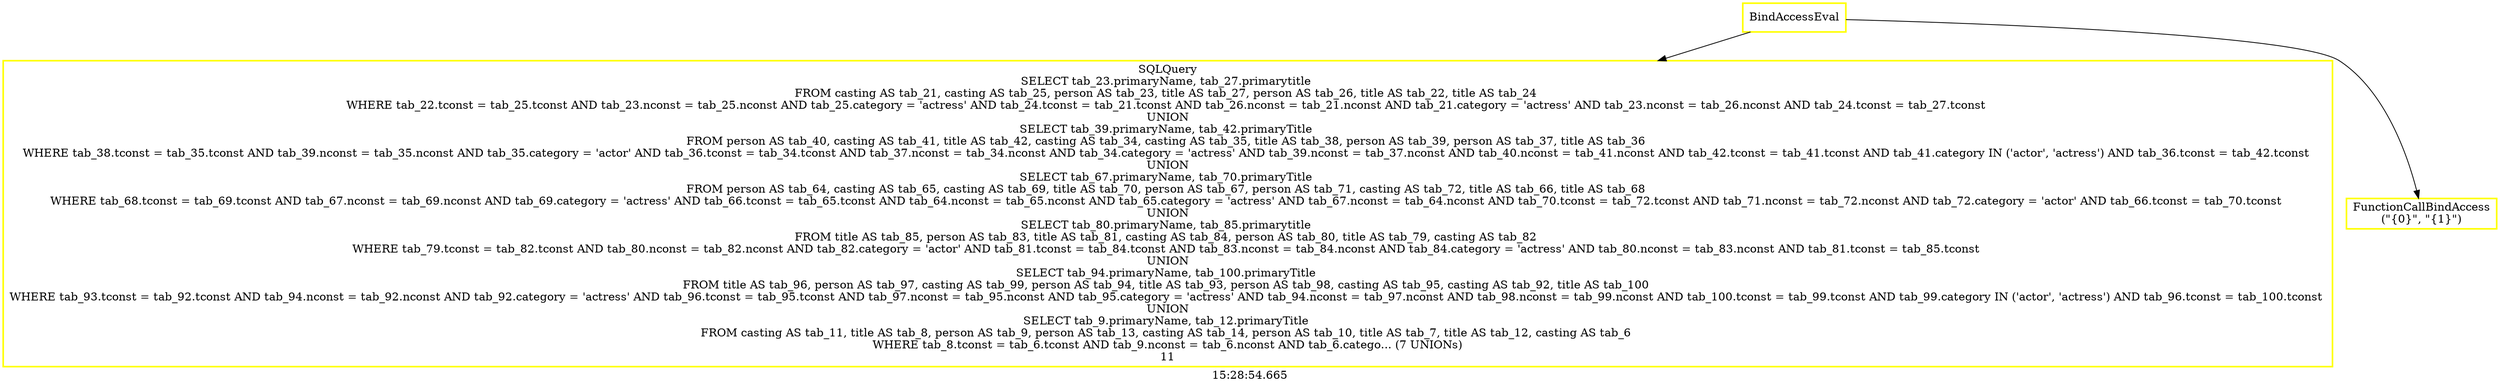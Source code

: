 digraph  g{ graph[label = "15:28:54.665"]
node [shape=rectangle, color=black, fontcolor=black, style=bold] edge [color=black] 0 [label="BindAccessEval", color = yellow] ; 
1 [label="SQLQuery
SELECT tab_23.primaryName, tab_27.primarytitle 
FROM casting AS tab_21, casting AS tab_25, person AS tab_23, title AS tab_27, person AS tab_26, title AS tab_22, title AS tab_24 
WHERE tab_22.tconst = tab_25.tconst AND tab_23.nconst = tab_25.nconst AND tab_25.category = 'actress' AND tab_24.tconst = tab_21.tconst AND tab_26.nconst = tab_21.nconst AND tab_21.category = 'actress' AND tab_23.nconst = tab_26.nconst AND tab_24.tconst = tab_27.tconst 
UNION
SELECT tab_39.primaryName, tab_42.primaryTitle 
FROM person AS tab_40, casting AS tab_41, title AS tab_42, casting AS tab_34, casting AS tab_35, title AS tab_38, person AS tab_39, person AS tab_37, title AS tab_36 
WHERE tab_38.tconst = tab_35.tconst AND tab_39.nconst = tab_35.nconst AND tab_35.category = 'actor' AND tab_36.tconst = tab_34.tconst AND tab_37.nconst = tab_34.nconst AND tab_34.category = 'actress' AND tab_39.nconst = tab_37.nconst AND tab_40.nconst = tab_41.nconst AND tab_42.tconst = tab_41.tconst AND tab_41.category IN ('actor', 'actress') AND tab_36.tconst = tab_42.tconst 
UNION
SELECT tab_67.primaryName, tab_70.primaryTitle 
FROM person AS tab_64, casting AS tab_65, casting AS tab_69, title AS tab_70, person AS tab_67, person AS tab_71, casting AS tab_72, title AS tab_66, title AS tab_68 
WHERE tab_68.tconst = tab_69.tconst AND tab_67.nconst = tab_69.nconst AND tab_69.category = 'actress' AND tab_66.tconst = tab_65.tconst AND tab_64.nconst = tab_65.nconst AND tab_65.category = 'actress' AND tab_67.nconst = tab_64.nconst AND tab_70.tconst = tab_72.tconst AND tab_71.nconst = tab_72.nconst AND tab_72.category = 'actor' AND tab_66.tconst = tab_70.tconst 
UNION
SELECT tab_80.primaryName, tab_85.primarytitle 
FROM title AS tab_85, person AS tab_83, title AS tab_81, casting AS tab_84, person AS tab_80, title AS tab_79, casting AS tab_82 
WHERE tab_79.tconst = tab_82.tconst AND tab_80.nconst = tab_82.nconst AND tab_82.category = 'actor' AND tab_81.tconst = tab_84.tconst AND tab_83.nconst = tab_84.nconst AND tab_84.category = 'actress' AND tab_80.nconst = tab_83.nconst AND tab_81.tconst = tab_85.tconst 
UNION
SELECT tab_94.primaryName, tab_100.primaryTitle 
FROM title AS tab_96, person AS tab_97, casting AS tab_99, person AS tab_94, title AS tab_93, person AS tab_98, casting AS tab_95, casting AS tab_92, title AS tab_100 
WHERE tab_93.tconst = tab_92.tconst AND tab_94.nconst = tab_92.nconst AND tab_92.category = 'actress' AND tab_96.tconst = tab_95.tconst AND tab_97.nconst = tab_95.nconst AND tab_95.category = 'actress' AND tab_94.nconst = tab_97.nconst AND tab_98.nconst = tab_99.nconst AND tab_100.tconst = tab_99.tconst AND tab_99.category IN ('actor', 'actress') AND tab_96.tconst = tab_100.tconst 
UNION
SELECT tab_9.primaryName, tab_12.primaryTitle 
FROM casting AS tab_11, title AS tab_8, person AS tab_9, person AS tab_13, casting AS tab_14, person AS tab_10, title AS tab_7, title AS tab_12, casting AS tab_6 
WHERE tab_8.tconst = tab_6.tconst AND tab_9.nconst = tab_6.nconst AND tab_6.catego... (7 UNIONs)
11", color = yellow] ; 
0 -> 1 ; 
2 [label="FunctionCallBindAccess
(\"{0}\", \"{1}\")", color = yellow] ; 
0 -> 2 ; 
}

